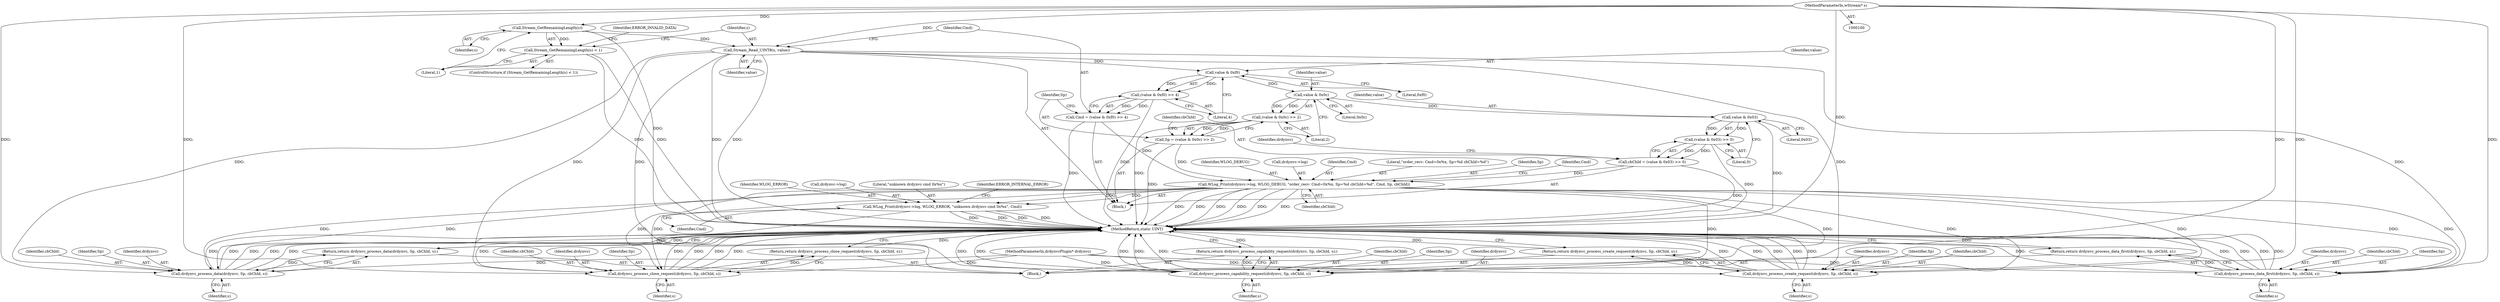 digraph "0_FreeRDP_baee520e3dd9be6511c45a14c5f5e77784de1471@API" {
"1000110" [label="(Call,Stream_GetRemainingLength(s))"];
"1000102" [label="(MethodParameterIn,wStream* s)"];
"1000109" [label="(Call,Stream_GetRemainingLength(s) < 1)"];
"1000115" [label="(Call,Stream_Read_UINT8(s, value))"];
"1000121" [label="(Call,value & 0xf0)"];
"1000120" [label="(Call,(value & 0xf0) >> 4)"];
"1000118" [label="(Call,Cmd = (value & 0xf0) >> 4)"];
"1000139" [label="(Call,WLog_Print(drdynvc->log, WLOG_DEBUG, \"order_recv: Cmd=0x%x, Sp=%d cbChId=%d\", Cmd, Sp, cbChId))"];
"1000153" [label="(Call,drdynvc_process_capability_request(drdynvc, Sp, cbChId, s))"];
"1000152" [label="(Return,return drdynvc_process_capability_request(drdynvc, Sp, cbChId, s);)"];
"1000160" [label="(Call,drdynvc_process_create_request(drdynvc, Sp, cbChId, s))"];
"1000159" [label="(Return,return drdynvc_process_create_request(drdynvc, Sp, cbChId, s);)"];
"1000167" [label="(Call,drdynvc_process_data_first(drdynvc, Sp, cbChId, s))"];
"1000166" [label="(Return,return drdynvc_process_data_first(drdynvc, Sp, cbChId, s);)"];
"1000174" [label="(Call,drdynvc_process_data(drdynvc, Sp, cbChId, s))"];
"1000173" [label="(Return,return drdynvc_process_data(drdynvc, Sp, cbChId, s);)"];
"1000181" [label="(Call,drdynvc_process_close_request(drdynvc, Sp, cbChId, s))"];
"1000180" [label="(Return,return drdynvc_process_close_request(drdynvc, Sp, cbChId, s);)"];
"1000187" [label="(Call,WLog_Print(drdynvc->log, WLOG_ERROR, \"unknown drdynvc cmd 0x%x\", Cmd))"];
"1000128" [label="(Call,value & 0x0c)"];
"1000127" [label="(Call,(value & 0x0c) >> 2)"];
"1000125" [label="(Call,Sp = (value & 0x0c) >> 2)"];
"1000135" [label="(Call,value & 0x03)"];
"1000134" [label="(Call,(value & 0x03) >> 0)"];
"1000132" [label="(Call,cbChId = (value & 0x03) >> 0)"];
"1000116" [label="(Identifier,s)"];
"1000143" [label="(Identifier,WLOG_DEBUG)"];
"1000173" [label="(Return,return drdynvc_process_data(drdynvc, Sp, cbChId, s);)"];
"1000161" [label="(Identifier,drdynvc)"];
"1000124" [label="(Literal,4)"];
"1000177" [label="(Identifier,cbChId)"];
"1000133" [label="(Identifier,cbChId)"];
"1000192" [label="(Literal,\"unknown drdynvc cmd 0x%x\")"];
"1000156" [label="(Identifier,cbChId)"];
"1000114" [label="(Identifier,ERROR_INVALID_DATA)"];
"1000128" [label="(Call,value & 0x0c)"];
"1000137" [label="(Literal,0x03)"];
"1000168" [label="(Identifier,drdynvc)"];
"1000150" [label="(Block,)"];
"1000141" [label="(Identifier,drdynvc)"];
"1000134" [label="(Call,(value & 0x03) >> 0)"];
"1000118" [label="(Call,Cmd = (value & 0xf0) >> 4)"];
"1000123" [label="(Literal,0xf0)"];
"1000184" [label="(Identifier,cbChId)"];
"1000195" [label="(Identifier,ERROR_INTERNAL_ERROR)"];
"1000125" [label="(Call,Sp = (value & 0x0c) >> 2)"];
"1000152" [label="(Return,return drdynvc_process_capability_request(drdynvc, Sp, cbChId, s);)"];
"1000115" [label="(Call,Stream_Read_UINT8(s, value))"];
"1000155" [label="(Identifier,Sp)"];
"1000166" [label="(Return,return drdynvc_process_data_first(drdynvc, Sp, cbChId, s);)"];
"1000119" [label="(Identifier,Cmd)"];
"1000174" [label="(Call,drdynvc_process_data(drdynvc, Sp, cbChId, s))"];
"1000164" [label="(Identifier,s)"];
"1000159" [label="(Return,return drdynvc_process_create_request(drdynvc, Sp, cbChId, s);)"];
"1000182" [label="(Identifier,drdynvc)"];
"1000120" [label="(Call,(value & 0xf0) >> 4)"];
"1000140" [label="(Call,drdynvc->log)"];
"1000110" [label="(Call,Stream_GetRemainingLength(s))"];
"1000162" [label="(Identifier,Sp)"];
"1000187" [label="(Call,WLog_Print(drdynvc->log, WLOG_ERROR, \"unknown drdynvc cmd 0x%x\", Cmd))"];
"1000191" [label="(Identifier,WLOG_ERROR)"];
"1000145" [label="(Identifier,Cmd)"];
"1000171" [label="(Identifier,s)"];
"1000129" [label="(Identifier,value)"];
"1000138" [label="(Literal,0)"];
"1000157" [label="(Identifier,s)"];
"1000108" [label="(ControlStructure,if (Stream_GetRemainingLength(s) < 1))"];
"1000183" [label="(Identifier,Sp)"];
"1000126" [label="(Identifier,Sp)"];
"1000144" [label="(Literal,\"order_recv: Cmd=0x%x, Sp=%d cbChId=%d\")"];
"1000178" [label="(Identifier,s)"];
"1000127" [label="(Call,(value & 0x0c) >> 2)"];
"1000130" [label="(Literal,0x0c)"];
"1000117" [label="(Identifier,value)"];
"1000176" [label="(Identifier,Sp)"];
"1000170" [label="(Identifier,cbChId)"];
"1000103" [label="(Block,)"];
"1000146" [label="(Identifier,Sp)"];
"1000121" [label="(Call,value & 0xf0)"];
"1000112" [label="(Literal,1)"];
"1000111" [label="(Identifier,s)"];
"1000135" [label="(Call,value & 0x03)"];
"1000101" [label="(MethodParameterIn,drdynvcPlugin* drdynvc)"];
"1000139" [label="(Call,WLog_Print(drdynvc->log, WLOG_DEBUG, \"order_recv: Cmd=0x%x, Sp=%d cbChId=%d\", Cmd, Sp, cbChId))"];
"1000175" [label="(Identifier,drdynvc)"];
"1000196" [label="(MethodReturn,static UINT)"];
"1000180" [label="(Return,return drdynvc_process_close_request(drdynvc, Sp, cbChId, s);)"];
"1000102" [label="(MethodParameterIn,wStream* s)"];
"1000153" [label="(Call,drdynvc_process_capability_request(drdynvc, Sp, cbChId, s))"];
"1000149" [label="(Identifier,Cmd)"];
"1000163" [label="(Identifier,cbChId)"];
"1000109" [label="(Call,Stream_GetRemainingLength(s) < 1)"];
"1000132" [label="(Call,cbChId = (value & 0x03) >> 0)"];
"1000154" [label="(Identifier,drdynvc)"];
"1000122" [label="(Identifier,value)"];
"1000188" [label="(Call,drdynvc->log)"];
"1000160" [label="(Call,drdynvc_process_create_request(drdynvc, Sp, cbChId, s))"];
"1000147" [label="(Identifier,cbChId)"];
"1000181" [label="(Call,drdynvc_process_close_request(drdynvc, Sp, cbChId, s))"];
"1000193" [label="(Identifier,Cmd)"];
"1000167" [label="(Call,drdynvc_process_data_first(drdynvc, Sp, cbChId, s))"];
"1000131" [label="(Literal,2)"];
"1000185" [label="(Identifier,s)"];
"1000169" [label="(Identifier,Sp)"];
"1000136" [label="(Identifier,value)"];
"1000110" -> "1000109"  [label="AST: "];
"1000110" -> "1000111"  [label="CFG: "];
"1000111" -> "1000110"  [label="AST: "];
"1000112" -> "1000110"  [label="CFG: "];
"1000110" -> "1000196"  [label="DDG: "];
"1000110" -> "1000109"  [label="DDG: "];
"1000102" -> "1000110"  [label="DDG: "];
"1000110" -> "1000115"  [label="DDG: "];
"1000102" -> "1000100"  [label="AST: "];
"1000102" -> "1000196"  [label="DDG: "];
"1000102" -> "1000115"  [label="DDG: "];
"1000102" -> "1000153"  [label="DDG: "];
"1000102" -> "1000160"  [label="DDG: "];
"1000102" -> "1000167"  [label="DDG: "];
"1000102" -> "1000174"  [label="DDG: "];
"1000102" -> "1000181"  [label="DDG: "];
"1000109" -> "1000108"  [label="AST: "];
"1000109" -> "1000112"  [label="CFG: "];
"1000112" -> "1000109"  [label="AST: "];
"1000114" -> "1000109"  [label="CFG: "];
"1000116" -> "1000109"  [label="CFG: "];
"1000109" -> "1000196"  [label="DDG: "];
"1000109" -> "1000196"  [label="DDG: "];
"1000115" -> "1000103"  [label="AST: "];
"1000115" -> "1000117"  [label="CFG: "];
"1000116" -> "1000115"  [label="AST: "];
"1000117" -> "1000115"  [label="AST: "];
"1000119" -> "1000115"  [label="CFG: "];
"1000115" -> "1000196"  [label="DDG: "];
"1000115" -> "1000196"  [label="DDG: "];
"1000115" -> "1000121"  [label="DDG: "];
"1000115" -> "1000153"  [label="DDG: "];
"1000115" -> "1000160"  [label="DDG: "];
"1000115" -> "1000167"  [label="DDG: "];
"1000115" -> "1000174"  [label="DDG: "];
"1000115" -> "1000181"  [label="DDG: "];
"1000121" -> "1000120"  [label="AST: "];
"1000121" -> "1000123"  [label="CFG: "];
"1000122" -> "1000121"  [label="AST: "];
"1000123" -> "1000121"  [label="AST: "];
"1000124" -> "1000121"  [label="CFG: "];
"1000121" -> "1000120"  [label="DDG: "];
"1000121" -> "1000120"  [label="DDG: "];
"1000121" -> "1000128"  [label="DDG: "];
"1000120" -> "1000118"  [label="AST: "];
"1000120" -> "1000124"  [label="CFG: "];
"1000124" -> "1000120"  [label="AST: "];
"1000118" -> "1000120"  [label="CFG: "];
"1000120" -> "1000196"  [label="DDG: "];
"1000120" -> "1000118"  [label="DDG: "];
"1000120" -> "1000118"  [label="DDG: "];
"1000118" -> "1000103"  [label="AST: "];
"1000119" -> "1000118"  [label="AST: "];
"1000126" -> "1000118"  [label="CFG: "];
"1000118" -> "1000196"  [label="DDG: "];
"1000118" -> "1000139"  [label="DDG: "];
"1000139" -> "1000103"  [label="AST: "];
"1000139" -> "1000147"  [label="CFG: "];
"1000140" -> "1000139"  [label="AST: "];
"1000143" -> "1000139"  [label="AST: "];
"1000144" -> "1000139"  [label="AST: "];
"1000145" -> "1000139"  [label="AST: "];
"1000146" -> "1000139"  [label="AST: "];
"1000147" -> "1000139"  [label="AST: "];
"1000149" -> "1000139"  [label="CFG: "];
"1000139" -> "1000196"  [label="DDG: "];
"1000139" -> "1000196"  [label="DDG: "];
"1000139" -> "1000196"  [label="DDG: "];
"1000139" -> "1000196"  [label="DDG: "];
"1000139" -> "1000196"  [label="DDG: "];
"1000139" -> "1000196"  [label="DDG: "];
"1000125" -> "1000139"  [label="DDG: "];
"1000132" -> "1000139"  [label="DDG: "];
"1000139" -> "1000153"  [label="DDG: "];
"1000139" -> "1000153"  [label="DDG: "];
"1000139" -> "1000160"  [label="DDG: "];
"1000139" -> "1000160"  [label="DDG: "];
"1000139" -> "1000167"  [label="DDG: "];
"1000139" -> "1000167"  [label="DDG: "];
"1000139" -> "1000174"  [label="DDG: "];
"1000139" -> "1000174"  [label="DDG: "];
"1000139" -> "1000181"  [label="DDG: "];
"1000139" -> "1000181"  [label="DDG: "];
"1000139" -> "1000187"  [label="DDG: "];
"1000139" -> "1000187"  [label="DDG: "];
"1000153" -> "1000152"  [label="AST: "];
"1000153" -> "1000157"  [label="CFG: "];
"1000154" -> "1000153"  [label="AST: "];
"1000155" -> "1000153"  [label="AST: "];
"1000156" -> "1000153"  [label="AST: "];
"1000157" -> "1000153"  [label="AST: "];
"1000152" -> "1000153"  [label="CFG: "];
"1000153" -> "1000196"  [label="DDG: "];
"1000153" -> "1000196"  [label="DDG: "];
"1000153" -> "1000196"  [label="DDG: "];
"1000153" -> "1000196"  [label="DDG: "];
"1000153" -> "1000196"  [label="DDG: "];
"1000153" -> "1000152"  [label="DDG: "];
"1000101" -> "1000153"  [label="DDG: "];
"1000152" -> "1000150"  [label="AST: "];
"1000196" -> "1000152"  [label="CFG: "];
"1000152" -> "1000196"  [label="DDG: "];
"1000160" -> "1000159"  [label="AST: "];
"1000160" -> "1000164"  [label="CFG: "];
"1000161" -> "1000160"  [label="AST: "];
"1000162" -> "1000160"  [label="AST: "];
"1000163" -> "1000160"  [label="AST: "];
"1000164" -> "1000160"  [label="AST: "];
"1000159" -> "1000160"  [label="CFG: "];
"1000160" -> "1000196"  [label="DDG: "];
"1000160" -> "1000196"  [label="DDG: "];
"1000160" -> "1000196"  [label="DDG: "];
"1000160" -> "1000196"  [label="DDG: "];
"1000160" -> "1000196"  [label="DDG: "];
"1000160" -> "1000159"  [label="DDG: "];
"1000101" -> "1000160"  [label="DDG: "];
"1000159" -> "1000150"  [label="AST: "];
"1000196" -> "1000159"  [label="CFG: "];
"1000159" -> "1000196"  [label="DDG: "];
"1000167" -> "1000166"  [label="AST: "];
"1000167" -> "1000171"  [label="CFG: "];
"1000168" -> "1000167"  [label="AST: "];
"1000169" -> "1000167"  [label="AST: "];
"1000170" -> "1000167"  [label="AST: "];
"1000171" -> "1000167"  [label="AST: "];
"1000166" -> "1000167"  [label="CFG: "];
"1000167" -> "1000196"  [label="DDG: "];
"1000167" -> "1000196"  [label="DDG: "];
"1000167" -> "1000196"  [label="DDG: "];
"1000167" -> "1000196"  [label="DDG: "];
"1000167" -> "1000196"  [label="DDG: "];
"1000167" -> "1000166"  [label="DDG: "];
"1000101" -> "1000167"  [label="DDG: "];
"1000166" -> "1000150"  [label="AST: "];
"1000196" -> "1000166"  [label="CFG: "];
"1000166" -> "1000196"  [label="DDG: "];
"1000174" -> "1000173"  [label="AST: "];
"1000174" -> "1000178"  [label="CFG: "];
"1000175" -> "1000174"  [label="AST: "];
"1000176" -> "1000174"  [label="AST: "];
"1000177" -> "1000174"  [label="AST: "];
"1000178" -> "1000174"  [label="AST: "];
"1000173" -> "1000174"  [label="CFG: "];
"1000174" -> "1000196"  [label="DDG: "];
"1000174" -> "1000196"  [label="DDG: "];
"1000174" -> "1000196"  [label="DDG: "];
"1000174" -> "1000196"  [label="DDG: "];
"1000174" -> "1000196"  [label="DDG: "];
"1000174" -> "1000173"  [label="DDG: "];
"1000101" -> "1000174"  [label="DDG: "];
"1000173" -> "1000150"  [label="AST: "];
"1000196" -> "1000173"  [label="CFG: "];
"1000173" -> "1000196"  [label="DDG: "];
"1000181" -> "1000180"  [label="AST: "];
"1000181" -> "1000185"  [label="CFG: "];
"1000182" -> "1000181"  [label="AST: "];
"1000183" -> "1000181"  [label="AST: "];
"1000184" -> "1000181"  [label="AST: "];
"1000185" -> "1000181"  [label="AST: "];
"1000180" -> "1000181"  [label="CFG: "];
"1000181" -> "1000196"  [label="DDG: "];
"1000181" -> "1000196"  [label="DDG: "];
"1000181" -> "1000196"  [label="DDG: "];
"1000181" -> "1000196"  [label="DDG: "];
"1000181" -> "1000196"  [label="DDG: "];
"1000181" -> "1000180"  [label="DDG: "];
"1000101" -> "1000181"  [label="DDG: "];
"1000180" -> "1000150"  [label="AST: "];
"1000196" -> "1000180"  [label="CFG: "];
"1000180" -> "1000196"  [label="DDG: "];
"1000187" -> "1000150"  [label="AST: "];
"1000187" -> "1000193"  [label="CFG: "];
"1000188" -> "1000187"  [label="AST: "];
"1000191" -> "1000187"  [label="AST: "];
"1000192" -> "1000187"  [label="AST: "];
"1000193" -> "1000187"  [label="AST: "];
"1000195" -> "1000187"  [label="CFG: "];
"1000187" -> "1000196"  [label="DDG: "];
"1000187" -> "1000196"  [label="DDG: "];
"1000187" -> "1000196"  [label="DDG: "];
"1000187" -> "1000196"  [label="DDG: "];
"1000128" -> "1000127"  [label="AST: "];
"1000128" -> "1000130"  [label="CFG: "];
"1000129" -> "1000128"  [label="AST: "];
"1000130" -> "1000128"  [label="AST: "];
"1000131" -> "1000128"  [label="CFG: "];
"1000128" -> "1000127"  [label="DDG: "];
"1000128" -> "1000127"  [label="DDG: "];
"1000128" -> "1000135"  [label="DDG: "];
"1000127" -> "1000125"  [label="AST: "];
"1000127" -> "1000131"  [label="CFG: "];
"1000131" -> "1000127"  [label="AST: "];
"1000125" -> "1000127"  [label="CFG: "];
"1000127" -> "1000196"  [label="DDG: "];
"1000127" -> "1000125"  [label="DDG: "];
"1000127" -> "1000125"  [label="DDG: "];
"1000125" -> "1000103"  [label="AST: "];
"1000126" -> "1000125"  [label="AST: "];
"1000133" -> "1000125"  [label="CFG: "];
"1000125" -> "1000196"  [label="DDG: "];
"1000135" -> "1000134"  [label="AST: "];
"1000135" -> "1000137"  [label="CFG: "];
"1000136" -> "1000135"  [label="AST: "];
"1000137" -> "1000135"  [label="AST: "];
"1000138" -> "1000135"  [label="CFG: "];
"1000135" -> "1000196"  [label="DDG: "];
"1000135" -> "1000134"  [label="DDG: "];
"1000135" -> "1000134"  [label="DDG: "];
"1000134" -> "1000132"  [label="AST: "];
"1000134" -> "1000138"  [label="CFG: "];
"1000138" -> "1000134"  [label="AST: "];
"1000132" -> "1000134"  [label="CFG: "];
"1000134" -> "1000196"  [label="DDG: "];
"1000134" -> "1000132"  [label="DDG: "];
"1000134" -> "1000132"  [label="DDG: "];
"1000132" -> "1000103"  [label="AST: "];
"1000133" -> "1000132"  [label="AST: "];
"1000141" -> "1000132"  [label="CFG: "];
"1000132" -> "1000196"  [label="DDG: "];
}
